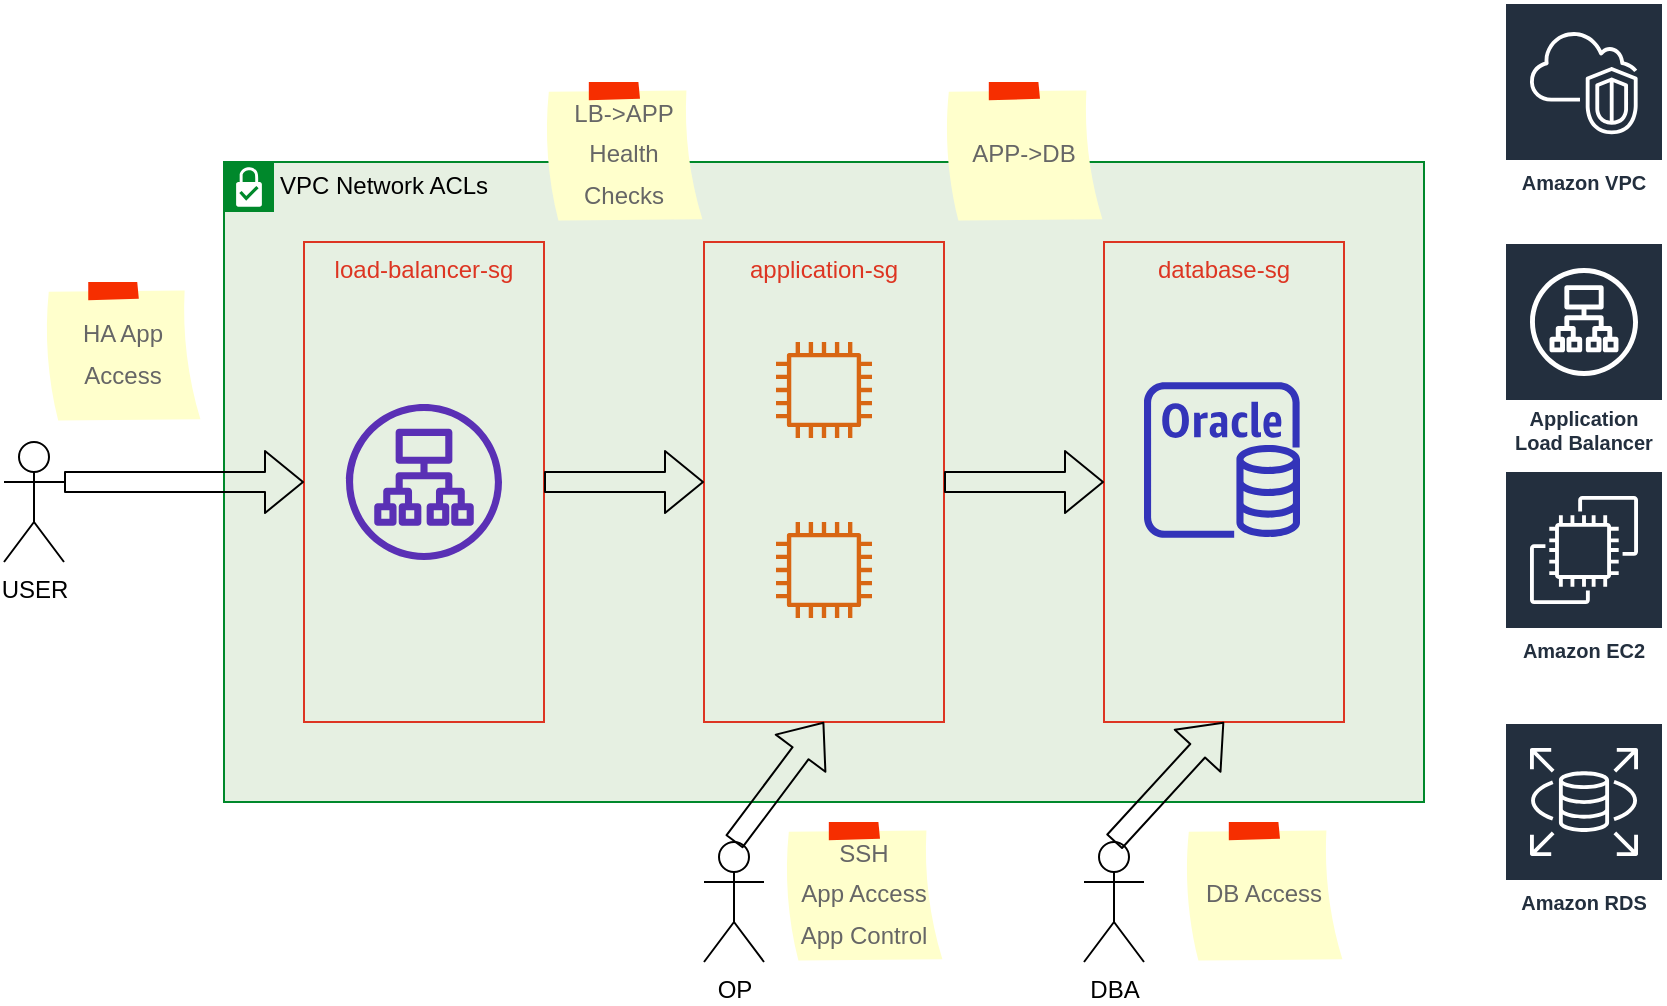 <mxfile version="13.6.10" type="github">
  <diagram id="fusSZfOTYnML9cZ_0kzL" name="Page-1">
    <mxGraphModel dx="1052" dy="469" grid="1" gridSize="10" guides="1" tooltips="1" connect="1" arrows="1" fold="1" page="1" pageScale="1" pageWidth="1100" pageHeight="850" math="0" shadow="0">
      <root>
        <mxCell id="0" />
        <mxCell id="1" parent="0" />
        <mxCell id="GRW9Pkt7vQIg1fpfe9rf-10" value="VPC Network ACLs" style="shape=mxgraph.ibm.box;prType=subnet;fontStyle=0;verticalAlign=top;align=left;spacingLeft=32;spacingTop=4;fillColor=#E6F0E2;rounded=0;whiteSpace=wrap;html=1;strokeColor=#00882B;strokeWidth=1;dashed=0;container=1;spacing=-4;collapsible=0;expand=0;recursiveResize=0;" vertex="1" parent="1">
          <mxGeometry x="240" y="120" width="600" height="320" as="geometry" />
        </mxCell>
        <mxCell id="GRW9Pkt7vQIg1fpfe9rf-1" value="database-sg" style="fillColor=none;strokeColor=#DD3522;verticalAlign=top;fontStyle=0;fontColor=#DD3522;" vertex="1" parent="1">
          <mxGeometry x="680" y="160" width="120" height="240" as="geometry" />
        </mxCell>
        <mxCell id="GRW9Pkt7vQIg1fpfe9rf-2" value="application-sg" style="fillColor=none;strokeColor=#DD3522;verticalAlign=top;fontStyle=0;fontColor=#DD3522;" vertex="1" parent="1">
          <mxGeometry x="480" y="160" width="120" height="240" as="geometry" />
        </mxCell>
        <mxCell id="GRW9Pkt7vQIg1fpfe9rf-3" value="load-balancer-sg" style="fillColor=none;strokeColor=#DD3522;verticalAlign=top;fontStyle=0;fontColor=#DD3522;" vertex="1" parent="1">
          <mxGeometry x="280" y="160" width="120" height="240" as="geometry" />
        </mxCell>
        <mxCell id="GRW9Pkt7vQIg1fpfe9rf-4" value="" style="outlineConnect=0;fontColor=#232F3E;gradientColor=none;fillColor=#5A30B5;strokeColor=none;dashed=0;verticalLabelPosition=bottom;verticalAlign=top;align=center;html=1;fontSize=12;fontStyle=0;aspect=fixed;pointerEvents=1;shape=mxgraph.aws4.application_load_balancer;" vertex="1" parent="1">
          <mxGeometry x="301" y="241" width="78" height="78" as="geometry" />
        </mxCell>
        <mxCell id="GRW9Pkt7vQIg1fpfe9rf-5" value="" style="outlineConnect=0;fontColor=#232F3E;gradientColor=none;fillColor=#D86613;strokeColor=none;dashed=0;verticalLabelPosition=bottom;verticalAlign=top;align=center;html=1;fontSize=12;fontStyle=0;aspect=fixed;pointerEvents=1;shape=mxgraph.aws4.instance2;" vertex="1" parent="1">
          <mxGeometry x="516" y="210" width="48" height="48" as="geometry" />
        </mxCell>
        <mxCell id="GRW9Pkt7vQIg1fpfe9rf-6" value="" style="outlineConnect=0;fontColor=#232F3E;gradientColor=none;fillColor=#D86613;strokeColor=none;dashed=0;verticalLabelPosition=bottom;verticalAlign=top;align=center;html=1;fontSize=12;fontStyle=0;aspect=fixed;pointerEvents=1;shape=mxgraph.aws4.instance2;" vertex="1" parent="1">
          <mxGeometry x="516" y="300" width="48" height="48" as="geometry" />
        </mxCell>
        <mxCell id="GRW9Pkt7vQIg1fpfe9rf-7" value="" style="outlineConnect=0;fontColor=#232F3E;gradientColor=none;fillColor=#3334B9;strokeColor=none;dashed=0;verticalLabelPosition=bottom;verticalAlign=top;align=center;html=1;fontSize=12;fontStyle=0;aspect=fixed;pointerEvents=1;shape=mxgraph.aws4.rds_oracle_instance;" vertex="1" parent="1">
          <mxGeometry x="700" y="230" width="78" height="78" as="geometry" />
        </mxCell>
        <mxCell id="GRW9Pkt7vQIg1fpfe9rf-8" value="" style="shape=flexArrow;endArrow=classic;html=1;entryX=0;entryY=0.5;entryDx=0;entryDy=0;exitX=1;exitY=0.5;exitDx=0;exitDy=0;" edge="1" parent="1" source="GRW9Pkt7vQIg1fpfe9rf-3" target="GRW9Pkt7vQIg1fpfe9rf-2">
          <mxGeometry width="50" height="50" relative="1" as="geometry">
            <mxPoint x="400" y="280" as="sourcePoint" />
            <mxPoint x="450" y="230" as="targetPoint" />
          </mxGeometry>
        </mxCell>
        <mxCell id="GRW9Pkt7vQIg1fpfe9rf-11" value="" style="shape=flexArrow;endArrow=classic;html=1;entryX=0;entryY=0.5;entryDx=0;entryDy=0;" edge="1" parent="1" target="GRW9Pkt7vQIg1fpfe9rf-3">
          <mxGeometry width="50" height="50" relative="1" as="geometry">
            <mxPoint x="160" y="280" as="sourcePoint" />
            <mxPoint x="230" y="210" as="targetPoint" />
          </mxGeometry>
        </mxCell>
        <mxCell id="GRW9Pkt7vQIg1fpfe9rf-12" value="" style="shape=flexArrow;endArrow=classic;html=1;exitX=1;exitY=0.5;exitDx=0;exitDy=0;entryX=0;entryY=0.5;entryDx=0;entryDy=0;" edge="1" parent="1" source="GRW9Pkt7vQIg1fpfe9rf-2" target="GRW9Pkt7vQIg1fpfe9rf-1">
          <mxGeometry width="50" height="50" relative="1" as="geometry">
            <mxPoint x="620" y="310" as="sourcePoint" />
            <mxPoint x="670" y="260" as="targetPoint" />
          </mxGeometry>
        </mxCell>
        <mxCell id="GRW9Pkt7vQIg1fpfe9rf-13" value="OP" style="shape=umlActor;verticalLabelPosition=bottom;verticalAlign=top;html=1;outlineConnect=0;" vertex="1" parent="1">
          <mxGeometry x="480" y="460" width="30" height="60" as="geometry" />
        </mxCell>
        <mxCell id="GRW9Pkt7vQIg1fpfe9rf-15" value="&lt;font style=&quot;font-size: 12px&quot;&gt;HA App Access&lt;br&gt;&lt;/font&gt;" style="strokeWidth=1;shadow=0;dashed=0;align=center;html=1;shape=mxgraph.mockup.text.stickyNote2;fontColor=#666666;mainText=;fontSize=17;whiteSpace=wrap;fillColor=#ffffcc;strokeColor=#F62E00;" vertex="1" parent="1">
          <mxGeometry x="150" y="180" width="79" height="70" as="geometry" />
        </mxCell>
        <mxCell id="GRW9Pkt7vQIg1fpfe9rf-16" value="&lt;font style=&quot;font-size: 12px&quot;&gt;LB-&amp;gt;APP&lt;br&gt;Health Checks&lt;br&gt;&lt;/font&gt;" style="strokeWidth=1;shadow=0;dashed=0;align=center;html=1;shape=mxgraph.mockup.text.stickyNote2;fontColor=#666666;mainText=;fontSize=17;whiteSpace=wrap;fillColor=#ffffcc;strokeColor=#F62E00;" vertex="1" parent="1">
          <mxGeometry x="400" y="80" width="80" height="70" as="geometry" />
        </mxCell>
        <mxCell id="GRW9Pkt7vQIg1fpfe9rf-17" value="&lt;span style=&quot;font-size: 12px&quot;&gt;APP-&amp;gt;DB&lt;/span&gt;" style="strokeWidth=1;shadow=0;dashed=0;align=center;html=1;shape=mxgraph.mockup.text.stickyNote2;fontColor=#666666;mainText=;fontSize=17;whiteSpace=wrap;fillColor=#ffffcc;strokeColor=#F62E00;" vertex="1" parent="1">
          <mxGeometry x="600" y="80" width="80" height="70" as="geometry" />
        </mxCell>
        <mxCell id="GRW9Pkt7vQIg1fpfe9rf-18" value="Amazon VPC" style="outlineConnect=0;fontColor=#232F3E;gradientColor=none;strokeColor=#ffffff;fillColor=#232F3E;dashed=0;verticalLabelPosition=middle;verticalAlign=bottom;align=center;html=1;whiteSpace=wrap;fontSize=10;fontStyle=1;spacing=3;shape=mxgraph.aws4.productIcon;prIcon=mxgraph.aws4.vpc;" vertex="1" parent="1">
          <mxGeometry x="880" y="40" width="80" height="100" as="geometry" />
        </mxCell>
        <mxCell id="GRW9Pkt7vQIg1fpfe9rf-19" value="Application Load Balancer" style="outlineConnect=0;fontColor=#232F3E;gradientColor=none;strokeColor=#ffffff;fillColor=#232F3E;dashed=0;verticalLabelPosition=middle;verticalAlign=bottom;align=center;html=1;whiteSpace=wrap;fontSize=10;fontStyle=1;spacing=3;shape=mxgraph.aws4.productIcon;prIcon=mxgraph.aws4.application_load_balancer;" vertex="1" parent="1">
          <mxGeometry x="880" y="160" width="80" height="110" as="geometry" />
        </mxCell>
        <mxCell id="GRW9Pkt7vQIg1fpfe9rf-20" value="Amazon EC2" style="outlineConnect=0;fontColor=#232F3E;gradientColor=none;strokeColor=#ffffff;fillColor=#232F3E;dashed=0;verticalLabelPosition=middle;verticalAlign=bottom;align=center;html=1;whiteSpace=wrap;fontSize=10;fontStyle=1;spacing=3;shape=mxgraph.aws4.productIcon;prIcon=mxgraph.aws4.ec2;" vertex="1" parent="1">
          <mxGeometry x="880" y="274" width="80" height="100" as="geometry" />
        </mxCell>
        <mxCell id="GRW9Pkt7vQIg1fpfe9rf-21" value="Amazon RDS" style="outlineConnect=0;fontColor=#232F3E;gradientColor=none;strokeColor=#ffffff;fillColor=#232F3E;dashed=0;verticalLabelPosition=middle;verticalAlign=bottom;align=center;html=1;whiteSpace=wrap;fontSize=10;fontStyle=1;spacing=3;shape=mxgraph.aws4.productIcon;prIcon=mxgraph.aws4.rds;" vertex="1" parent="1">
          <mxGeometry x="880" y="400" width="80" height="100" as="geometry" />
        </mxCell>
        <mxCell id="GRW9Pkt7vQIg1fpfe9rf-22" value="USER" style="shape=umlActor;verticalLabelPosition=bottom;verticalAlign=top;html=1;outlineConnect=0;" vertex="1" parent="1">
          <mxGeometry x="130" y="260" width="30" height="60" as="geometry" />
        </mxCell>
        <mxCell id="GRW9Pkt7vQIg1fpfe9rf-23" value="DBA" style="shape=umlActor;verticalLabelPosition=bottom;verticalAlign=top;html=1;outlineConnect=0;" vertex="1" parent="1">
          <mxGeometry x="670" y="460" width="30" height="60" as="geometry" />
        </mxCell>
        <mxCell id="GRW9Pkt7vQIg1fpfe9rf-24" value="" style="shape=flexArrow;endArrow=classic;html=1;entryX=0.5;entryY=1;entryDx=0;entryDy=0;exitX=0.5;exitY=0;exitDx=0;exitDy=0;exitPerimeter=0;" edge="1" parent="1" source="GRW9Pkt7vQIg1fpfe9rf-13" target="GRW9Pkt7vQIg1fpfe9rf-2">
          <mxGeometry width="50" height="50" relative="1" as="geometry">
            <mxPoint x="420" y="530" as="sourcePoint" />
            <mxPoint x="470" y="480" as="targetPoint" />
          </mxGeometry>
        </mxCell>
        <mxCell id="GRW9Pkt7vQIg1fpfe9rf-25" value="" style="shape=flexArrow;endArrow=classic;html=1;entryX=0.5;entryY=1;entryDx=0;entryDy=0;exitX=0.5;exitY=0;exitDx=0;exitDy=0;exitPerimeter=0;" edge="1" parent="1" source="GRW9Pkt7vQIg1fpfe9rf-23" target="GRW9Pkt7vQIg1fpfe9rf-1">
          <mxGeometry width="50" height="50" relative="1" as="geometry">
            <mxPoint x="640" y="530" as="sourcePoint" />
            <mxPoint x="690" y="480" as="targetPoint" />
          </mxGeometry>
        </mxCell>
        <mxCell id="GRW9Pkt7vQIg1fpfe9rf-26" value="&lt;font style=&quot;font-size: 12px&quot;&gt;SSH&lt;br&gt;App Access&lt;br&gt;App Control&lt;br&gt;&lt;/font&gt;" style="strokeWidth=1;shadow=0;dashed=0;align=center;html=1;shape=mxgraph.mockup.text.stickyNote2;fontColor=#666666;mainText=;fontSize=17;whiteSpace=wrap;fillColor=#ffffcc;strokeColor=#F62E00;" vertex="1" parent="1">
          <mxGeometry x="520" y="450" width="80" height="70" as="geometry" />
        </mxCell>
        <mxCell id="GRW9Pkt7vQIg1fpfe9rf-27" value="&lt;font style=&quot;font-size: 12px&quot;&gt;DB Access&lt;br&gt;&lt;/font&gt;" style="strokeWidth=1;shadow=0;dashed=0;align=center;html=1;shape=mxgraph.mockup.text.stickyNote2;fontColor=#666666;mainText=;fontSize=17;whiteSpace=wrap;fillColor=#ffffcc;strokeColor=#F62E00;" vertex="1" parent="1">
          <mxGeometry x="720" y="450" width="80" height="70" as="geometry" />
        </mxCell>
      </root>
    </mxGraphModel>
  </diagram>
</mxfile>
